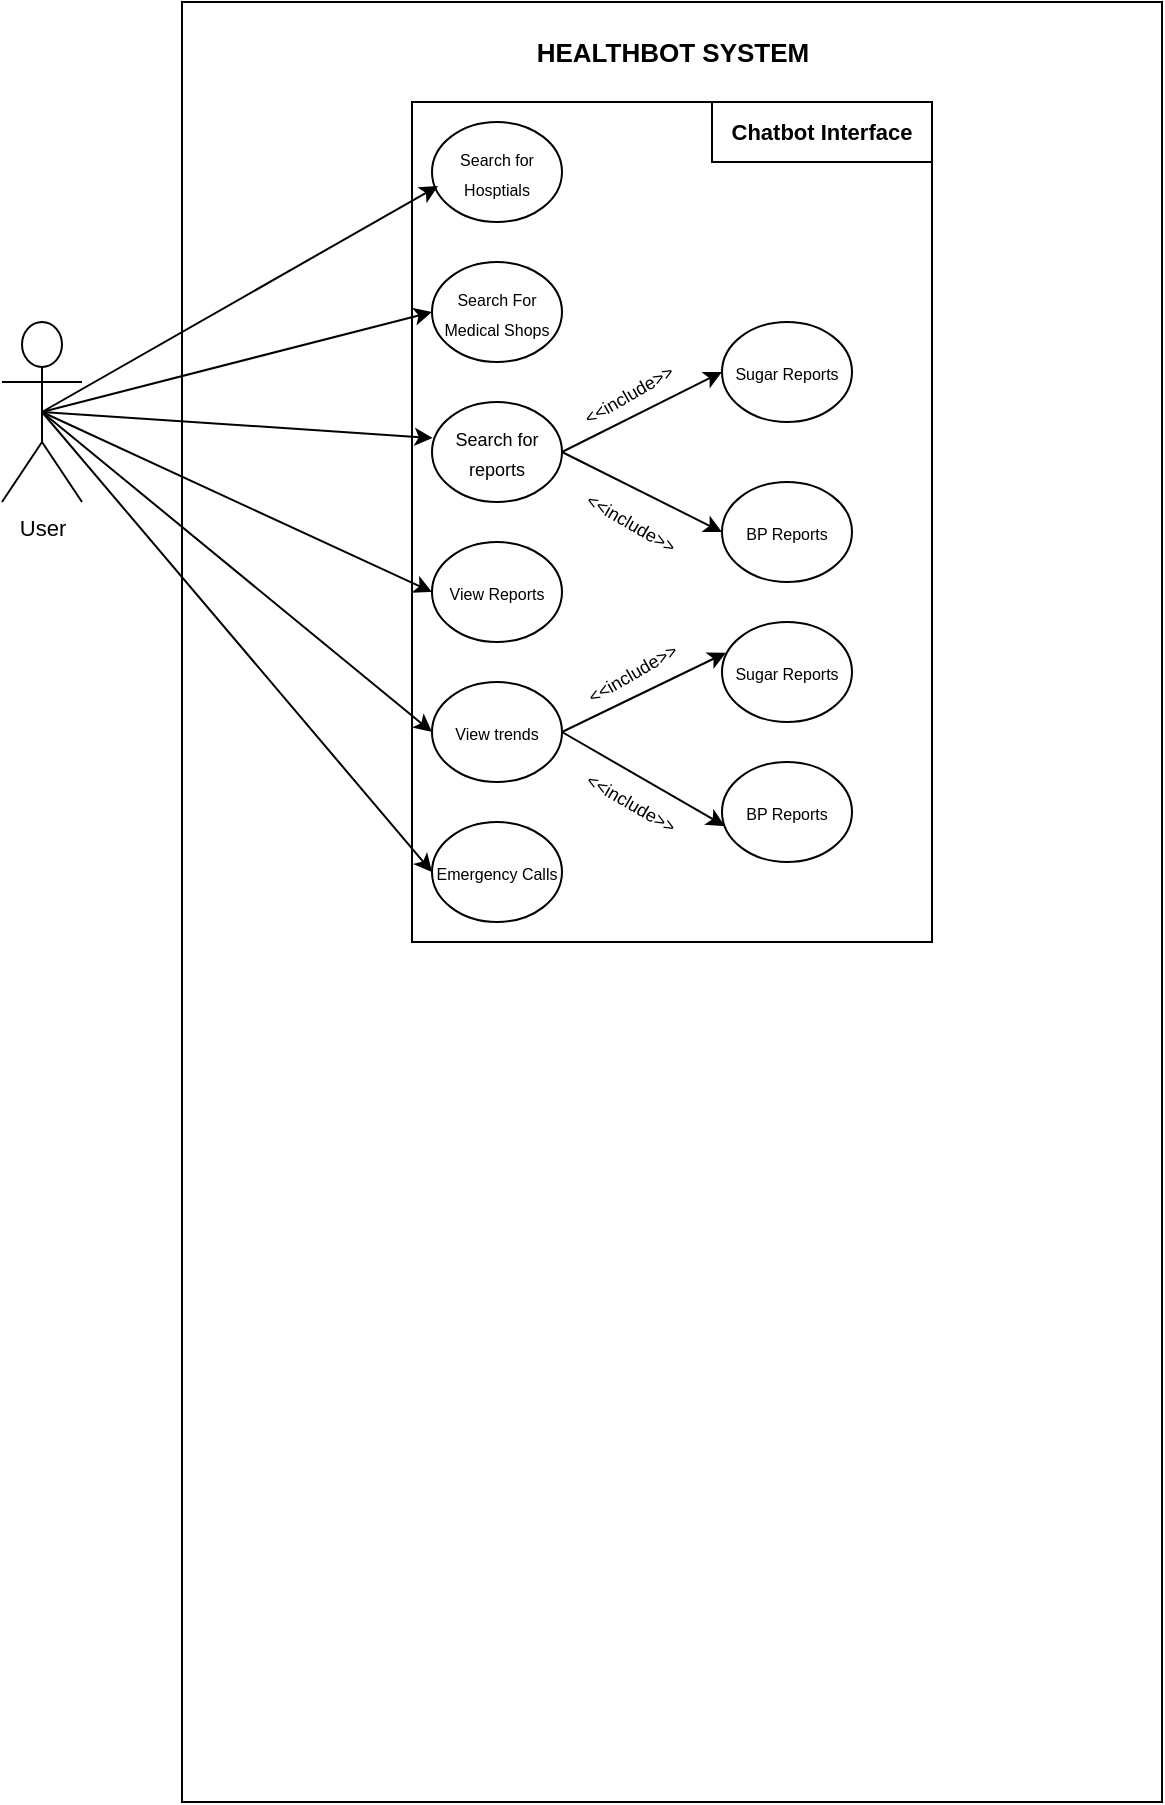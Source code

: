 <mxfile version="15.6.6" type="github">
  <diagram id="mxfQPYBSmjOZ-BZb22uL" name="Page-1">
    <mxGraphModel dx="782" dy="432" grid="1" gridSize="10" guides="1" tooltips="1" connect="1" arrows="1" fold="1" page="1" pageScale="1" pageWidth="850" pageHeight="1100" math="0" shadow="0">
      <root>
        <mxCell id="0" />
        <mxCell id="1" parent="0" />
        <mxCell id="WHDXpfv42RMrWYzYWuOu-1" value="" style="rounded=0;whiteSpace=wrap;html=1;fillColor=none;strokeColor=default;fontColor=default;" vertex="1" parent="1">
          <mxGeometry x="240" y="180" width="490" height="900" as="geometry" />
        </mxCell>
        <mxCell id="WHDXpfv42RMrWYzYWuOu-3" value="" style="rounded=0;whiteSpace=wrap;html=1;fontColor=default;strokeColor=default;fillColor=none;" vertex="1" parent="1">
          <mxGeometry x="355" y="230" width="260" height="420" as="geometry" />
        </mxCell>
        <mxCell id="WHDXpfv42RMrWYzYWuOu-4" value="&lt;font style=&quot;font-size: 8px&quot;&gt;Search for Hosptials&lt;/font&gt;" style="ellipse;whiteSpace=wrap;html=1;fontColor=default;strokeColor=default;fillColor=none;" vertex="1" parent="1">
          <mxGeometry x="365" y="240" width="65" height="50" as="geometry" />
        </mxCell>
        <mxCell id="WHDXpfv42RMrWYzYWuOu-5" value="&lt;font style=&quot;font-size: 8px&quot;&gt;Search For Medical Shops&lt;/font&gt;" style="ellipse;whiteSpace=wrap;html=1;fontColor=default;strokeColor=default;fillColor=none;" vertex="1" parent="1">
          <mxGeometry x="365" y="310" width="65" height="50" as="geometry" />
        </mxCell>
        <mxCell id="WHDXpfv42RMrWYzYWuOu-6" value="&lt;font style=&quot;font-size: 9px&quot;&gt;Search for reports&lt;/font&gt;" style="ellipse;whiteSpace=wrap;html=1;fontColor=default;strokeColor=default;fillColor=none;" vertex="1" parent="1">
          <mxGeometry x="365" y="380" width="65" height="50" as="geometry" />
        </mxCell>
        <mxCell id="WHDXpfv42RMrWYzYWuOu-7" value="&lt;font style=&quot;font-size: 8px&quot;&gt;View Reports&lt;/font&gt;" style="ellipse;whiteSpace=wrap;html=1;fontColor=default;strokeColor=default;fillColor=none;" vertex="1" parent="1">
          <mxGeometry x="365" y="450" width="65" height="50" as="geometry" />
        </mxCell>
        <mxCell id="WHDXpfv42RMrWYzYWuOu-8" value="&lt;font style=&quot;font-size: 8px&quot;&gt;View trends&lt;/font&gt;" style="ellipse;whiteSpace=wrap;html=1;fontColor=default;strokeColor=default;fillColor=none;" vertex="1" parent="1">
          <mxGeometry x="365" y="520" width="65" height="50" as="geometry" />
        </mxCell>
        <mxCell id="WHDXpfv42RMrWYzYWuOu-9" value="&lt;font style=&quot;font-size: 8px&quot;&gt;Emergency Calls&lt;/font&gt;" style="ellipse;whiteSpace=wrap;html=1;fontColor=default;strokeColor=default;fillColor=none;" vertex="1" parent="1">
          <mxGeometry x="365" y="590" width="65" height="50" as="geometry" />
        </mxCell>
        <mxCell id="WHDXpfv42RMrWYzYWuOu-20" value="&lt;font style=&quot;font-size: 8px&quot;&gt;Sugar Reports&lt;/font&gt;" style="ellipse;whiteSpace=wrap;html=1;fontColor=default;strokeColor=default;fillColor=none;" vertex="1" parent="1">
          <mxGeometry x="510" y="340" width="65" height="50" as="geometry" />
        </mxCell>
        <mxCell id="WHDXpfv42RMrWYzYWuOu-21" value="&lt;font style=&quot;font-size: 8px&quot;&gt;BP Reports&lt;/font&gt;" style="ellipse;whiteSpace=wrap;html=1;fontColor=default;strokeColor=default;fillColor=none;" vertex="1" parent="1">
          <mxGeometry x="510" y="420" width="65" height="50" as="geometry" />
        </mxCell>
        <mxCell id="WHDXpfv42RMrWYzYWuOu-34" value="" style="endArrow=classic;html=1;rounded=0;labelBackgroundColor=default;fontSize=11;fontColor=default;strokeColor=default;exitX=1;exitY=0.5;exitDx=0;exitDy=0;entryX=0;entryY=0.5;entryDx=0;entryDy=0;" edge="1" parent="1" source="WHDXpfv42RMrWYzYWuOu-6" target="WHDXpfv42RMrWYzYWuOu-20">
          <mxGeometry width="50" height="50" relative="1" as="geometry">
            <mxPoint x="450" y="420" as="sourcePoint" />
            <mxPoint x="500" y="370" as="targetPoint" />
          </mxGeometry>
        </mxCell>
        <mxCell id="WHDXpfv42RMrWYzYWuOu-35" value="&lt;font style=&quot;font-size: 9px&quot;&gt;&amp;lt;&amp;lt;include&amp;gt;&amp;gt;&lt;/font&gt;" style="text;html=1;strokeColor=none;fillColor=none;align=center;verticalAlign=middle;whiteSpace=wrap;rounded=0;labelBackgroundColor=default;fontSize=11;fontColor=default;rotation=-30;" vertex="1" parent="1">
          <mxGeometry x="437.5" y="370.67" width="50" height="10" as="geometry" />
        </mxCell>
        <mxCell id="WHDXpfv42RMrWYzYWuOu-36" value="" style="endArrow=classic;html=1;rounded=0;labelBackgroundColor=default;fontSize=11;fontColor=default;strokeColor=default;exitX=1;exitY=0.5;exitDx=0;exitDy=0;entryX=0;entryY=0.5;entryDx=0;entryDy=0;" edge="1" parent="1" source="WHDXpfv42RMrWYzYWuOu-6" target="WHDXpfv42RMrWYzYWuOu-21">
          <mxGeometry width="50" height="50" relative="1" as="geometry">
            <mxPoint x="440" y="415" as="sourcePoint" />
            <mxPoint x="520" y="385" as="targetPoint" />
          </mxGeometry>
        </mxCell>
        <mxCell id="WHDXpfv42RMrWYzYWuOu-37" value="&lt;font style=&quot;font-size: 9px&quot;&gt;&amp;lt;&amp;lt;include&amp;gt;&amp;gt;&lt;/font&gt;" style="text;html=1;strokeColor=none;fillColor=none;align=center;verticalAlign=middle;whiteSpace=wrap;rounded=0;labelBackgroundColor=default;fontSize=11;fontColor=default;rotation=30;" vertex="1" parent="1">
          <mxGeometry x="440" y="430" width="50" height="20" as="geometry" />
        </mxCell>
        <mxCell id="WHDXpfv42RMrWYzYWuOu-38" value="&lt;font style=&quot;font-size: 8px&quot;&gt;Sugar Reports&lt;/font&gt;" style="ellipse;whiteSpace=wrap;html=1;fontColor=default;strokeColor=default;fillColor=none;" vertex="1" parent="1">
          <mxGeometry x="510" y="490" width="65" height="50" as="geometry" />
        </mxCell>
        <mxCell id="WHDXpfv42RMrWYzYWuOu-40" value="&lt;font style=&quot;font-size: 8px&quot;&gt;BP Reports&lt;/font&gt;" style="ellipse;whiteSpace=wrap;html=1;fontColor=default;strokeColor=default;fillColor=none;" vertex="1" parent="1">
          <mxGeometry x="510" y="560" width="65" height="50" as="geometry" />
        </mxCell>
        <mxCell id="WHDXpfv42RMrWYzYWuOu-41" value="" style="endArrow=classic;html=1;rounded=0;labelBackgroundColor=default;fontSize=11;fontColor=default;strokeColor=default;exitX=1;exitY=0.5;exitDx=0;exitDy=0;entryX=0.031;entryY=0.307;entryDx=0;entryDy=0;entryPerimeter=0;" edge="1" parent="1" target="WHDXpfv42RMrWYzYWuOu-38">
          <mxGeometry width="50" height="50" relative="1" as="geometry">
            <mxPoint x="430" y="545" as="sourcePoint" />
            <mxPoint x="510" y="505" as="targetPoint" />
          </mxGeometry>
        </mxCell>
        <mxCell id="WHDXpfv42RMrWYzYWuOu-42" value="&lt;font style=&quot;font-size: 9px&quot;&gt;&amp;lt;&amp;lt;include&amp;gt;&amp;gt;&lt;/font&gt;" style="text;html=1;strokeColor=none;fillColor=none;align=center;verticalAlign=middle;whiteSpace=wrap;rounded=0;labelBackgroundColor=default;fontSize=11;fontColor=default;rotation=-30;" vertex="1" parent="1">
          <mxGeometry x="440" y="505" width="50" height="20" as="geometry" />
        </mxCell>
        <mxCell id="WHDXpfv42RMrWYzYWuOu-43" value="" style="endArrow=classic;html=1;rounded=0;labelBackgroundColor=default;fontSize=11;fontColor=default;strokeColor=default;exitX=1;exitY=0.5;exitDx=0;exitDy=0;entryX=0.021;entryY=0.64;entryDx=0;entryDy=0;entryPerimeter=0;" edge="1" parent="1" source="WHDXpfv42RMrWYzYWuOu-8" target="WHDXpfv42RMrWYzYWuOu-40">
          <mxGeometry width="50" height="50" relative="1" as="geometry">
            <mxPoint x="440" y="555" as="sourcePoint" />
            <mxPoint x="522.015" y="515.35" as="targetPoint" />
          </mxGeometry>
        </mxCell>
        <mxCell id="WHDXpfv42RMrWYzYWuOu-44" value="&lt;font style=&quot;font-size: 9px&quot;&gt;&amp;lt;&amp;lt;include&amp;gt;&amp;gt;&lt;/font&gt;" style="text;html=1;strokeColor=none;fillColor=none;align=center;verticalAlign=middle;whiteSpace=wrap;rounded=0;labelBackgroundColor=default;fontSize=11;fontColor=default;rotation=30;" vertex="1" parent="1">
          <mxGeometry x="440" y="570" width="50" height="20" as="geometry" />
        </mxCell>
        <mxCell id="WHDXpfv42RMrWYzYWuOu-45" value="User&lt;br&gt;" style="shape=umlActor;verticalLabelPosition=bottom;verticalAlign=top;html=1;outlineConnect=0;labelBackgroundColor=default;fontSize=11;fontColor=default;strokeColor=default;fillColor=none;" vertex="1" parent="1">
          <mxGeometry x="150" y="340" width="40" height="90" as="geometry" />
        </mxCell>
        <mxCell id="WHDXpfv42RMrWYzYWuOu-54" value="" style="endArrow=classic;html=1;rounded=0;labelBackgroundColor=default;fontSize=11;fontColor=default;strokeColor=default;exitX=0.5;exitY=0.5;exitDx=0;exitDy=0;exitPerimeter=0;entryX=0.046;entryY=0.64;entryDx=0;entryDy=0;entryPerimeter=0;" edge="1" parent="1" source="WHDXpfv42RMrWYzYWuOu-45" target="WHDXpfv42RMrWYzYWuOu-4">
          <mxGeometry width="50" height="50" relative="1" as="geometry">
            <mxPoint x="180" y="410" as="sourcePoint" />
            <mxPoint x="230" y="360" as="targetPoint" />
          </mxGeometry>
        </mxCell>
        <mxCell id="WHDXpfv42RMrWYzYWuOu-55" value="" style="endArrow=classic;html=1;rounded=0;labelBackgroundColor=default;fontSize=11;fontColor=default;strokeColor=default;exitX=0.5;exitY=0.5;exitDx=0;exitDy=0;exitPerimeter=0;entryX=0;entryY=0.5;entryDx=0;entryDy=0;" edge="1" parent="1" source="WHDXpfv42RMrWYzYWuOu-45" target="WHDXpfv42RMrWYzYWuOu-5">
          <mxGeometry width="50" height="50" relative="1" as="geometry">
            <mxPoint x="180" y="395" as="sourcePoint" />
            <mxPoint x="377.99" y="282" as="targetPoint" />
          </mxGeometry>
        </mxCell>
        <mxCell id="WHDXpfv42RMrWYzYWuOu-56" value="" style="endArrow=classic;html=1;rounded=0;labelBackgroundColor=default;fontSize=11;fontColor=default;strokeColor=default;exitX=0.5;exitY=0.5;exitDx=0;exitDy=0;exitPerimeter=0;entryX=0.005;entryY=0.36;entryDx=0;entryDy=0;entryPerimeter=0;" edge="1" parent="1" source="WHDXpfv42RMrWYzYWuOu-45" target="WHDXpfv42RMrWYzYWuOu-6">
          <mxGeometry width="50" height="50" relative="1" as="geometry">
            <mxPoint x="190" y="405" as="sourcePoint" />
            <mxPoint x="387.99" y="292" as="targetPoint" />
          </mxGeometry>
        </mxCell>
        <mxCell id="WHDXpfv42RMrWYzYWuOu-57" value="" style="endArrow=classic;html=1;rounded=0;labelBackgroundColor=default;fontSize=11;fontColor=default;strokeColor=default;entryX=0;entryY=0.5;entryDx=0;entryDy=0;exitX=0.5;exitY=0.5;exitDx=0;exitDy=0;exitPerimeter=0;" edge="1" parent="1" source="WHDXpfv42RMrWYzYWuOu-45" target="WHDXpfv42RMrWYzYWuOu-7">
          <mxGeometry width="50" height="50" relative="1" as="geometry">
            <mxPoint x="170" y="390" as="sourcePoint" />
            <mxPoint x="397.99" y="302" as="targetPoint" />
          </mxGeometry>
        </mxCell>
        <mxCell id="WHDXpfv42RMrWYzYWuOu-58" value="" style="endArrow=classic;html=1;rounded=0;labelBackgroundColor=default;fontSize=11;fontColor=default;strokeColor=default;exitX=0.5;exitY=0.5;exitDx=0;exitDy=0;exitPerimeter=0;entryX=0;entryY=0.5;entryDx=0;entryDy=0;" edge="1" parent="1" source="WHDXpfv42RMrWYzYWuOu-45" target="WHDXpfv42RMrWYzYWuOu-8">
          <mxGeometry width="50" height="50" relative="1" as="geometry">
            <mxPoint x="210" y="425" as="sourcePoint" />
            <mxPoint x="407.99" y="312" as="targetPoint" />
          </mxGeometry>
        </mxCell>
        <mxCell id="WHDXpfv42RMrWYzYWuOu-59" value="" style="endArrow=classic;html=1;rounded=0;labelBackgroundColor=default;fontSize=11;fontColor=default;strokeColor=default;exitX=0.5;exitY=0.5;exitDx=0;exitDy=0;exitPerimeter=0;entryX=0;entryY=0.5;entryDx=0;entryDy=0;" edge="1" parent="1" source="WHDXpfv42RMrWYzYWuOu-45" target="WHDXpfv42RMrWYzYWuOu-9">
          <mxGeometry width="50" height="50" relative="1" as="geometry">
            <mxPoint x="220" y="435" as="sourcePoint" />
            <mxPoint x="417.99" y="322" as="targetPoint" />
          </mxGeometry>
        </mxCell>
        <mxCell id="WHDXpfv42RMrWYzYWuOu-60" value="&lt;b&gt;&lt;font style=&quot;font-size: 11px&quot;&gt;Chatbot Interface&lt;/font&gt;&lt;/b&gt;" style="text;html=1;strokeColor=none;fillColor=none;align=center;verticalAlign=middle;whiteSpace=wrap;rounded=0;labelBackgroundColor=default;fontSize=9;fontColor=default;" vertex="1" parent="1">
          <mxGeometry x="505" y="230" width="110" height="30" as="geometry" />
        </mxCell>
        <mxCell id="WHDXpfv42RMrWYzYWuOu-61" value="&lt;b&gt;&lt;font style=&quot;font-size: 13px&quot;&gt;HEALTHBOT SYSTEM&lt;/font&gt;&lt;/b&gt;" style="text;html=1;strokeColor=none;fillColor=none;align=center;verticalAlign=middle;whiteSpace=wrap;rounded=0;labelBackgroundColor=default;fontSize=9;fontColor=default;" vertex="1" parent="1">
          <mxGeometry x="392.5" y="190" width="185" height="30" as="geometry" />
        </mxCell>
        <mxCell id="WHDXpfv42RMrWYzYWuOu-62" value="" style="rounded=0;whiteSpace=wrap;html=1;labelBackgroundColor=default;fontSize=11;fontColor=default;strokeColor=default;fillColor=none;" vertex="1" parent="1">
          <mxGeometry x="505" y="230" width="110" height="30" as="geometry" />
        </mxCell>
      </root>
    </mxGraphModel>
  </diagram>
</mxfile>
